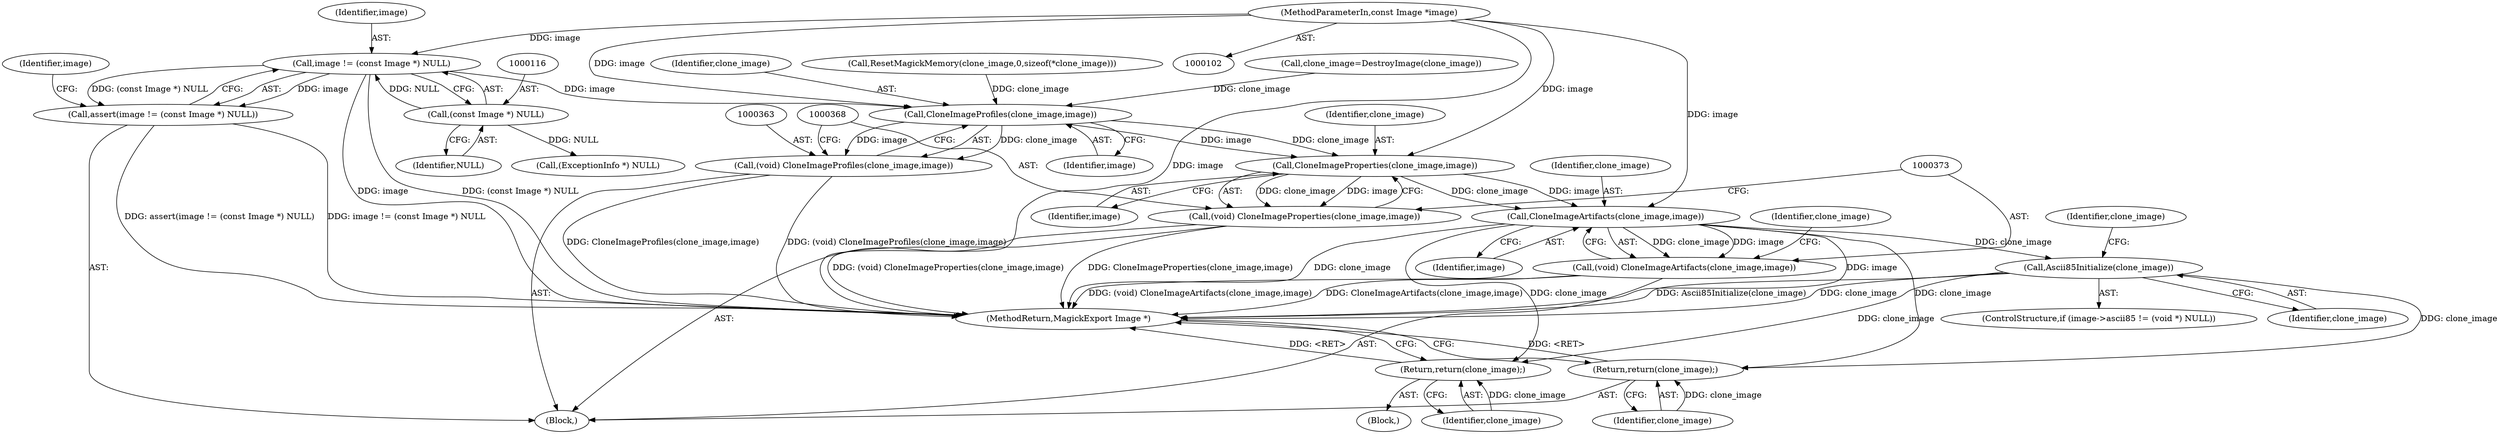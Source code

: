 digraph "0_ImageMagick_aecd0ada163a4d6c769cec178955d5f3e9316f2f_0@pointer" {
"1000113" [label="(Call,image != (const Image *) NULL)"];
"1000103" [label="(MethodParameterIn,const Image *image)"];
"1000115" [label="(Call,(const Image *) NULL)"];
"1000112" [label="(Call,assert(image != (const Image *) NULL))"];
"1000364" [label="(Call,CloneImageProfiles(clone_image,image))"];
"1000362" [label="(Call,(void) CloneImageProfiles(clone_image,image))"];
"1000369" [label="(Call,CloneImageProperties(clone_image,image))"];
"1000367" [label="(Call,(void) CloneImageProperties(clone_image,image))"];
"1000374" [label="(Call,CloneImageArtifacts(clone_image,image))"];
"1000372" [label="(Call,(void) CloneImageArtifacts(clone_image,image))"];
"1000390" [label="(Call,Ascii85Initialize(clone_image))"];
"1000598" [label="(Return,return(clone_image);)"];
"1000766" [label="(Return,return(clone_image);)"];
"1000382" [label="(ControlStructure,if (image->ascii85 != (void *) NULL))"];
"1000198" [label="(Call,ResetMagickMemory(clone_image,0,sizeof(*clone_image)))"];
"1000370" [label="(Identifier,clone_image)"];
"1000374" [label="(Call,CloneImageArtifacts(clone_image,image))"];
"1000766" [label="(Return,return(clone_image);)"];
"1000362" [label="(Call,(void) CloneImageProfiles(clone_image,image))"];
"1000367" [label="(Call,(void) CloneImageProperties(clone_image,image))"];
"1000767" [label="(Identifier,clone_image)"];
"1000331" [label="(Call,clone_image=DestroyImage(clone_image))"];
"1000371" [label="(Identifier,image)"];
"1000372" [label="(Call,(void) CloneImageArtifacts(clone_image,image))"];
"1000380" [label="(Identifier,clone_image)"];
"1000553" [label="(Block,)"];
"1000117" [label="(Identifier,NULL)"];
"1000113" [label="(Call,image != (const Image *) NULL)"];
"1000142" [label="(Call,(ExceptionInfo *) NULL)"];
"1000108" [label="(Block,)"];
"1000390" [label="(Call,Ascii85Initialize(clone_image))"];
"1000391" [label="(Identifier,clone_image)"];
"1000376" [label="(Identifier,image)"];
"1000364" [label="(Call,CloneImageProfiles(clone_image,image))"];
"1000375" [label="(Identifier,clone_image)"];
"1000112" [label="(Call,assert(image != (const Image *) NULL))"];
"1000103" [label="(MethodParameterIn,const Image *image)"];
"1000115" [label="(Call,(const Image *) NULL)"];
"1000365" [label="(Identifier,clone_image)"];
"1000114" [label="(Identifier,image)"];
"1000598" [label="(Return,return(clone_image);)"];
"1000768" [label="(MethodReturn,MagickExport Image *)"];
"1000599" [label="(Identifier,clone_image)"];
"1000394" [label="(Identifier,clone_image)"];
"1000121" [label="(Identifier,image)"];
"1000366" [label="(Identifier,image)"];
"1000369" [label="(Call,CloneImageProperties(clone_image,image))"];
"1000113" -> "1000112"  [label="AST: "];
"1000113" -> "1000115"  [label="CFG: "];
"1000114" -> "1000113"  [label="AST: "];
"1000115" -> "1000113"  [label="AST: "];
"1000112" -> "1000113"  [label="CFG: "];
"1000113" -> "1000768"  [label="DDG: image"];
"1000113" -> "1000768"  [label="DDG: (const Image *) NULL"];
"1000113" -> "1000112"  [label="DDG: image"];
"1000113" -> "1000112"  [label="DDG: (const Image *) NULL"];
"1000103" -> "1000113"  [label="DDG: image"];
"1000115" -> "1000113"  [label="DDG: NULL"];
"1000113" -> "1000364"  [label="DDG: image"];
"1000103" -> "1000102"  [label="AST: "];
"1000103" -> "1000768"  [label="DDG: image"];
"1000103" -> "1000364"  [label="DDG: image"];
"1000103" -> "1000369"  [label="DDG: image"];
"1000103" -> "1000374"  [label="DDG: image"];
"1000115" -> "1000117"  [label="CFG: "];
"1000116" -> "1000115"  [label="AST: "];
"1000117" -> "1000115"  [label="AST: "];
"1000115" -> "1000142"  [label="DDG: NULL"];
"1000112" -> "1000108"  [label="AST: "];
"1000121" -> "1000112"  [label="CFG: "];
"1000112" -> "1000768"  [label="DDG: assert(image != (const Image *) NULL)"];
"1000112" -> "1000768"  [label="DDG: image != (const Image *) NULL"];
"1000364" -> "1000362"  [label="AST: "];
"1000364" -> "1000366"  [label="CFG: "];
"1000365" -> "1000364"  [label="AST: "];
"1000366" -> "1000364"  [label="AST: "];
"1000362" -> "1000364"  [label="CFG: "];
"1000364" -> "1000362"  [label="DDG: clone_image"];
"1000364" -> "1000362"  [label="DDG: image"];
"1000331" -> "1000364"  [label="DDG: clone_image"];
"1000198" -> "1000364"  [label="DDG: clone_image"];
"1000364" -> "1000369"  [label="DDG: clone_image"];
"1000364" -> "1000369"  [label="DDG: image"];
"1000362" -> "1000108"  [label="AST: "];
"1000363" -> "1000362"  [label="AST: "];
"1000368" -> "1000362"  [label="CFG: "];
"1000362" -> "1000768"  [label="DDG: CloneImageProfiles(clone_image,image)"];
"1000362" -> "1000768"  [label="DDG: (void) CloneImageProfiles(clone_image,image)"];
"1000369" -> "1000367"  [label="AST: "];
"1000369" -> "1000371"  [label="CFG: "];
"1000370" -> "1000369"  [label="AST: "];
"1000371" -> "1000369"  [label="AST: "];
"1000367" -> "1000369"  [label="CFG: "];
"1000369" -> "1000367"  [label="DDG: clone_image"];
"1000369" -> "1000367"  [label="DDG: image"];
"1000369" -> "1000374"  [label="DDG: clone_image"];
"1000369" -> "1000374"  [label="DDG: image"];
"1000367" -> "1000108"  [label="AST: "];
"1000368" -> "1000367"  [label="AST: "];
"1000373" -> "1000367"  [label="CFG: "];
"1000367" -> "1000768"  [label="DDG: CloneImageProperties(clone_image,image)"];
"1000367" -> "1000768"  [label="DDG: (void) CloneImageProperties(clone_image,image)"];
"1000374" -> "1000372"  [label="AST: "];
"1000374" -> "1000376"  [label="CFG: "];
"1000375" -> "1000374"  [label="AST: "];
"1000376" -> "1000374"  [label="AST: "];
"1000372" -> "1000374"  [label="CFG: "];
"1000374" -> "1000768"  [label="DDG: image"];
"1000374" -> "1000768"  [label="DDG: clone_image"];
"1000374" -> "1000372"  [label="DDG: clone_image"];
"1000374" -> "1000372"  [label="DDG: image"];
"1000374" -> "1000390"  [label="DDG: clone_image"];
"1000374" -> "1000598"  [label="DDG: clone_image"];
"1000374" -> "1000766"  [label="DDG: clone_image"];
"1000372" -> "1000108"  [label="AST: "];
"1000373" -> "1000372"  [label="AST: "];
"1000380" -> "1000372"  [label="CFG: "];
"1000372" -> "1000768"  [label="DDG: (void) CloneImageArtifacts(clone_image,image)"];
"1000372" -> "1000768"  [label="DDG: CloneImageArtifacts(clone_image,image)"];
"1000390" -> "1000382"  [label="AST: "];
"1000390" -> "1000391"  [label="CFG: "];
"1000391" -> "1000390"  [label="AST: "];
"1000394" -> "1000390"  [label="CFG: "];
"1000390" -> "1000768"  [label="DDG: Ascii85Initialize(clone_image)"];
"1000390" -> "1000768"  [label="DDG: clone_image"];
"1000390" -> "1000598"  [label="DDG: clone_image"];
"1000390" -> "1000766"  [label="DDG: clone_image"];
"1000598" -> "1000553"  [label="AST: "];
"1000598" -> "1000599"  [label="CFG: "];
"1000599" -> "1000598"  [label="AST: "];
"1000768" -> "1000598"  [label="CFG: "];
"1000598" -> "1000768"  [label="DDG: <RET>"];
"1000599" -> "1000598"  [label="DDG: clone_image"];
"1000766" -> "1000108"  [label="AST: "];
"1000766" -> "1000767"  [label="CFG: "];
"1000767" -> "1000766"  [label="AST: "];
"1000768" -> "1000766"  [label="CFG: "];
"1000766" -> "1000768"  [label="DDG: <RET>"];
"1000767" -> "1000766"  [label="DDG: clone_image"];
}
